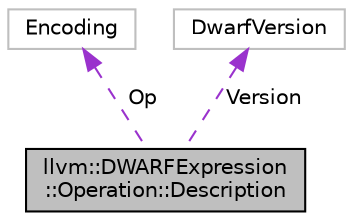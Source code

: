digraph "llvm::DWARFExpression::Operation::Description"
{
 // LATEX_PDF_SIZE
  bgcolor="transparent";
  edge [fontname="Helvetica",fontsize="10",labelfontname="Helvetica",labelfontsize="10"];
  node [fontname="Helvetica",fontsize="10",shape=record];
  Node1 [label="llvm::DWARFExpression\l::Operation::Description",height=0.2,width=0.4,color="black", fillcolor="grey75", style="filled", fontcolor="black",tooltip="Description of the encoding of one expression Op."];
  Node2 -> Node1 [dir="back",color="darkorchid3",fontsize="10",style="dashed",label=" Op" ,fontname="Helvetica"];
  Node2 [label="Encoding",height=0.2,width=0.4,color="grey75",tooltip=" "];
  Node3 -> Node1 [dir="back",color="darkorchid3",fontsize="10",style="dashed",label=" Version" ,fontname="Helvetica"];
  Node3 [label="DwarfVersion",height=0.2,width=0.4,color="grey75",tooltip=" "];
}
